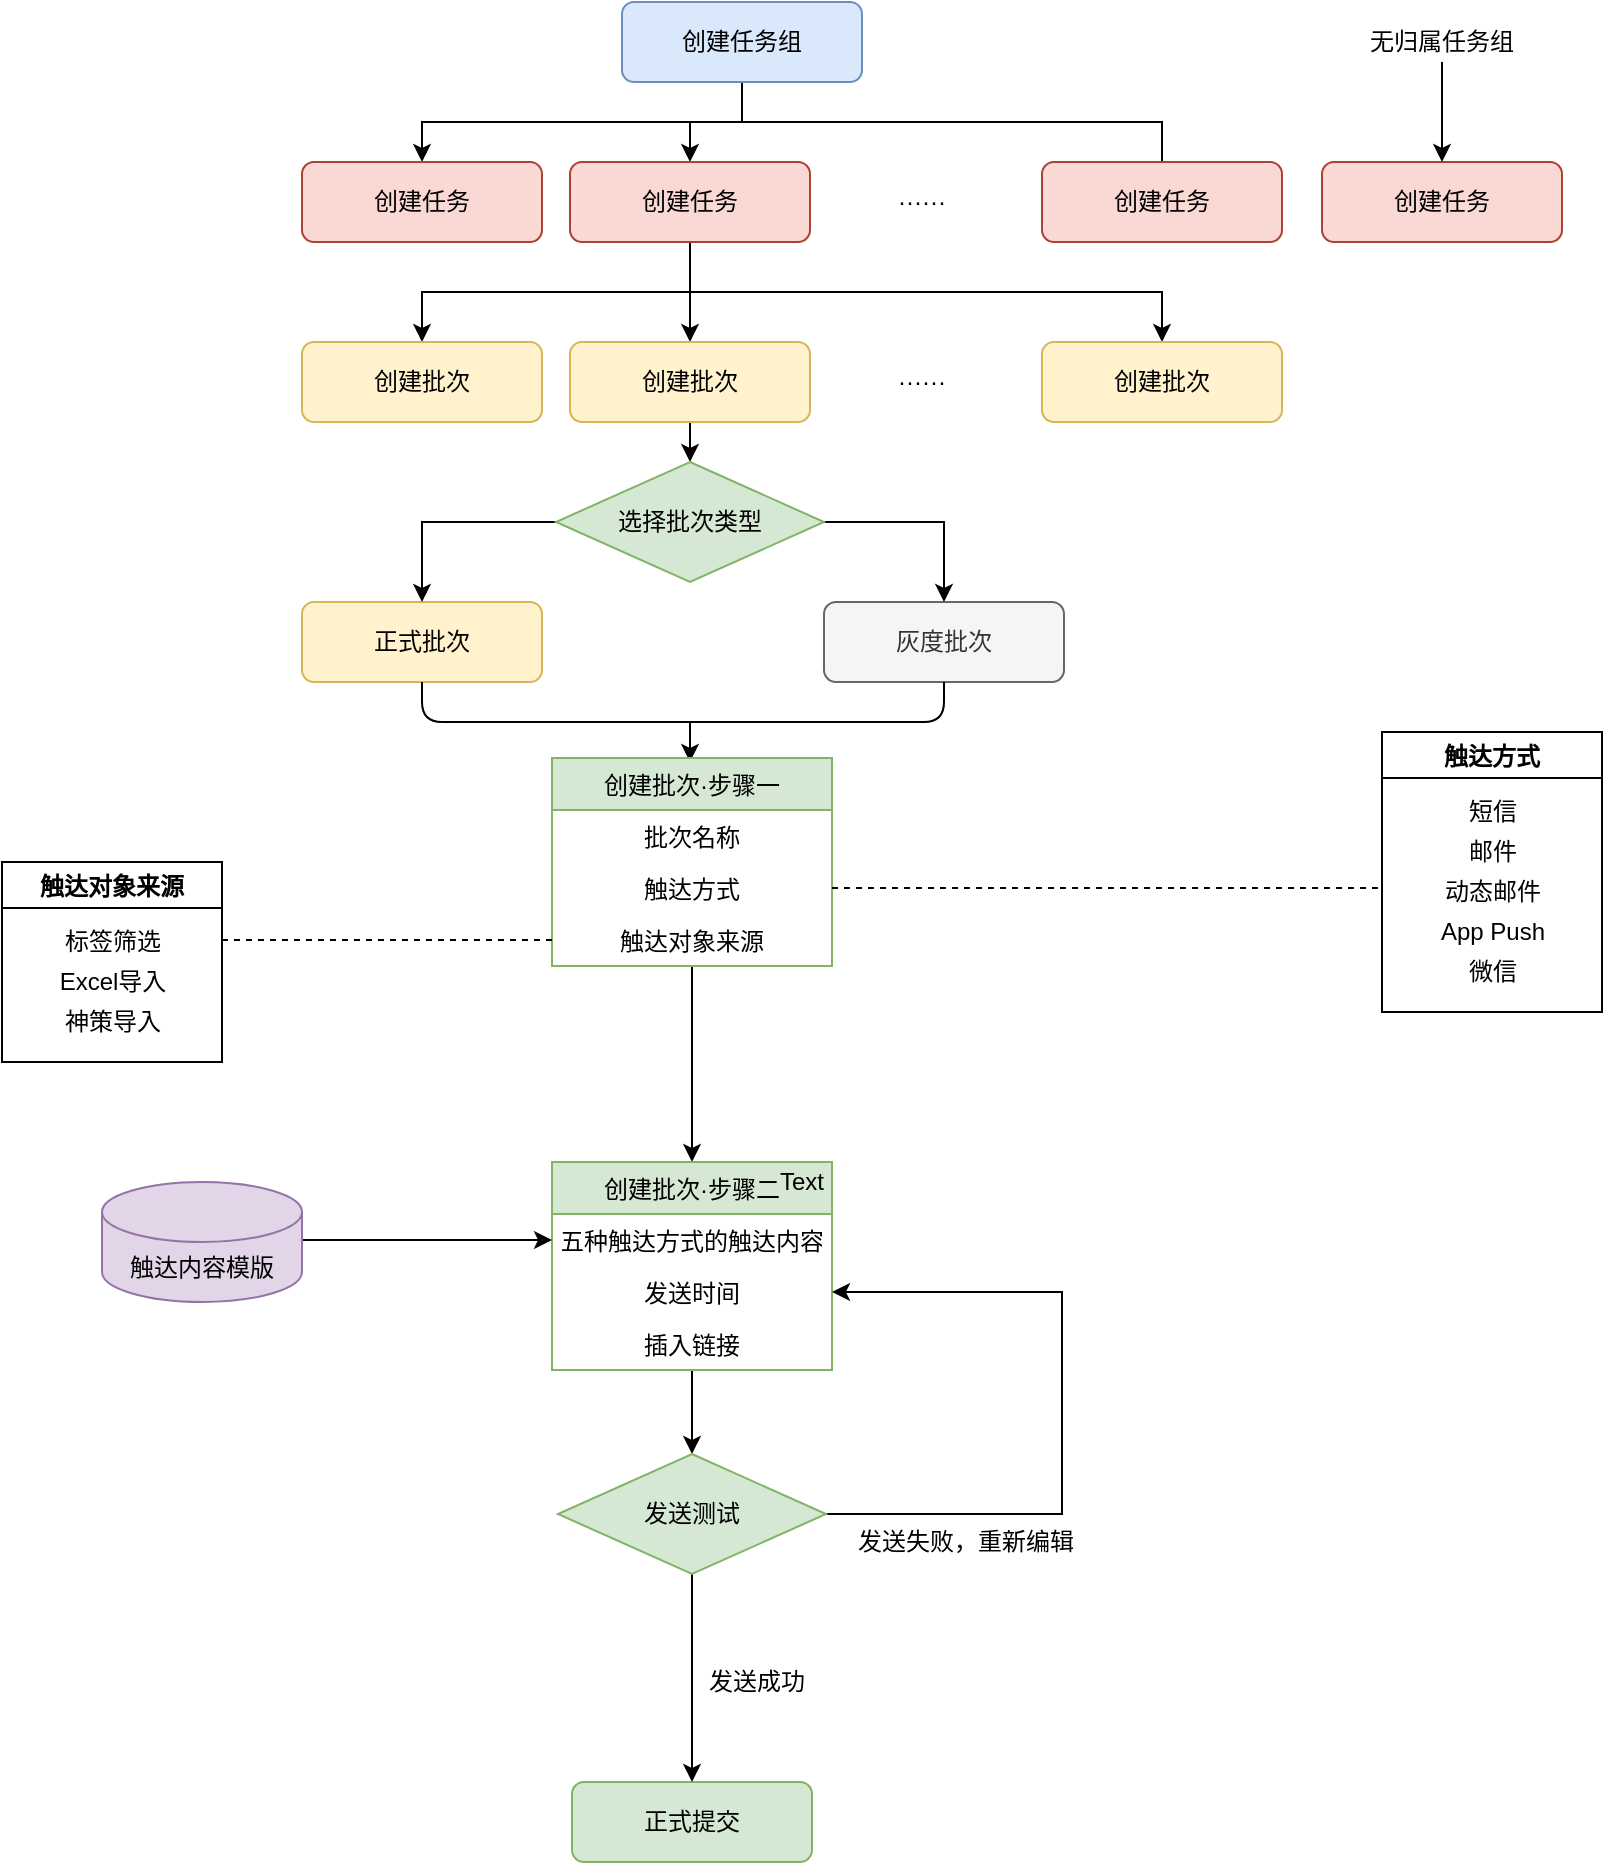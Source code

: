 <mxfile version="14.9.4" type="github">
  <diagram id="C5RBs43oDa-KdzZeNtuy" name="Page-1">
    <mxGraphModel dx="1426" dy="815" grid="1" gridSize="10" guides="1" tooltips="1" connect="1" arrows="1" fold="1" page="1" pageScale="1" pageWidth="827" pageHeight="1169" math="0" shadow="0">
      <root>
        <mxCell id="WIyWlLk6GJQsqaUBKTNV-0" />
        <mxCell id="WIyWlLk6GJQsqaUBKTNV-1" parent="WIyWlLk6GJQsqaUBKTNV-0" />
        <mxCell id="5PaKn99zVJKhvMJdUCyI-3" style="edgeStyle=orthogonalEdgeStyle;rounded=0;orthogonalLoop=1;jettySize=auto;html=1;exitX=0.5;exitY=1;exitDx=0;exitDy=0;entryX=0.5;entryY=0;entryDx=0;entryDy=0;" edge="1" parent="WIyWlLk6GJQsqaUBKTNV-1" source="WIyWlLk6GJQsqaUBKTNV-3" target="WIyWlLk6GJQsqaUBKTNV-7">
          <mxGeometry relative="1" as="geometry" />
        </mxCell>
        <mxCell id="5PaKn99zVJKhvMJdUCyI-5" style="edgeStyle=orthogonalEdgeStyle;rounded=0;orthogonalLoop=1;jettySize=auto;html=1;exitX=0.5;exitY=0;exitDx=0;exitDy=0;entryX=0.5;entryY=0;entryDx=0;entryDy=0;" edge="1" parent="WIyWlLk6GJQsqaUBKTNV-1" source="5PaKn99zVJKhvMJdUCyI-6" target="5PaKn99zVJKhvMJdUCyI-4">
          <mxGeometry relative="1" as="geometry" />
        </mxCell>
        <mxCell id="WIyWlLk6GJQsqaUBKTNV-3" value="创建任务组" style="rounded=1;whiteSpace=wrap;html=1;fontSize=12;glass=0;strokeWidth=1;shadow=0;fillColor=#dae8fc;strokeColor=#6c8ebf;" parent="WIyWlLk6GJQsqaUBKTNV-1" vertex="1">
          <mxGeometry x="320" y="80" width="120" height="40" as="geometry" />
        </mxCell>
        <mxCell id="WIyWlLk6GJQsqaUBKTNV-7" value="创建任务" style="rounded=1;whiteSpace=wrap;html=1;fontSize=12;glass=0;strokeWidth=1;shadow=0;fillColor=#fad9d5;strokeColor=#ae4132;" parent="WIyWlLk6GJQsqaUBKTNV-1" vertex="1">
          <mxGeometry x="160" y="160" width="120" height="40" as="geometry" />
        </mxCell>
        <mxCell id="5PaKn99zVJKhvMJdUCyI-16" style="edgeStyle=orthogonalEdgeStyle;rounded=0;orthogonalLoop=1;jettySize=auto;html=1;exitX=0.5;exitY=1;exitDx=0;exitDy=0;entryX=0.5;entryY=0;entryDx=0;entryDy=0;" edge="1" parent="WIyWlLk6GJQsqaUBKTNV-1" source="5PaKn99zVJKhvMJdUCyI-4" target="5PaKn99zVJKhvMJdUCyI-8">
          <mxGeometry relative="1" as="geometry" />
        </mxCell>
        <mxCell id="5PaKn99zVJKhvMJdUCyI-17" value="" style="edgeStyle=orthogonalEdgeStyle;rounded=0;orthogonalLoop=1;jettySize=auto;html=1;" edge="1" parent="WIyWlLk6GJQsqaUBKTNV-1" source="5PaKn99zVJKhvMJdUCyI-4" target="5PaKn99zVJKhvMJdUCyI-9">
          <mxGeometry relative="1" as="geometry" />
        </mxCell>
        <mxCell id="5PaKn99zVJKhvMJdUCyI-19" style="edgeStyle=orthogonalEdgeStyle;rounded=0;orthogonalLoop=1;jettySize=auto;html=1;exitX=0.5;exitY=1;exitDx=0;exitDy=0;entryX=0.5;entryY=0;entryDx=0;entryDy=0;" edge="1" parent="WIyWlLk6GJQsqaUBKTNV-1" source="5PaKn99zVJKhvMJdUCyI-4" target="5PaKn99zVJKhvMJdUCyI-10">
          <mxGeometry relative="1" as="geometry" />
        </mxCell>
        <mxCell id="5PaKn99zVJKhvMJdUCyI-4" value="创建任务" style="rounded=1;whiteSpace=wrap;html=1;fontSize=12;glass=0;strokeWidth=1;shadow=0;fillColor=#fad9d5;strokeColor=#ae4132;" vertex="1" parent="WIyWlLk6GJQsqaUBKTNV-1">
          <mxGeometry x="294" y="160" width="120" height="40" as="geometry" />
        </mxCell>
        <mxCell id="5PaKn99zVJKhvMJdUCyI-6" value="创建任务" style="rounded=1;whiteSpace=wrap;html=1;fontSize=12;glass=0;strokeWidth=1;shadow=0;fillColor=#fad9d5;strokeColor=#ae4132;" vertex="1" parent="WIyWlLk6GJQsqaUBKTNV-1">
          <mxGeometry x="530" y="160" width="120" height="40" as="geometry" />
        </mxCell>
        <mxCell id="5PaKn99zVJKhvMJdUCyI-7" value="······" style="text;html=1;align=center;verticalAlign=middle;whiteSpace=wrap;rounded=0;" vertex="1" parent="WIyWlLk6GJQsqaUBKTNV-1">
          <mxGeometry x="450" y="170" width="40" height="20" as="geometry" />
        </mxCell>
        <mxCell id="5PaKn99zVJKhvMJdUCyI-8" value="创建批次" style="rounded=1;whiteSpace=wrap;html=1;fontSize=12;glass=0;strokeWidth=1;shadow=0;fillColor=#fff2cc;strokeColor=#d6b656;" vertex="1" parent="WIyWlLk6GJQsqaUBKTNV-1">
          <mxGeometry x="160" y="250" width="120" height="40" as="geometry" />
        </mxCell>
        <mxCell id="5PaKn99zVJKhvMJdUCyI-29" style="edgeStyle=orthogonalEdgeStyle;rounded=0;orthogonalLoop=1;jettySize=auto;html=1;exitX=0.5;exitY=1;exitDx=0;exitDy=0;entryX=0.5;entryY=0;entryDx=0;entryDy=0;" edge="1" parent="WIyWlLk6GJQsqaUBKTNV-1" source="5PaKn99zVJKhvMJdUCyI-9" target="5PaKn99zVJKhvMJdUCyI-28">
          <mxGeometry relative="1" as="geometry" />
        </mxCell>
        <mxCell id="5PaKn99zVJKhvMJdUCyI-9" value="创建批次" style="rounded=1;whiteSpace=wrap;html=1;fontSize=12;glass=0;strokeWidth=1;shadow=0;fillColor=#fff2cc;strokeColor=#d6b656;" vertex="1" parent="WIyWlLk6GJQsqaUBKTNV-1">
          <mxGeometry x="294" y="250" width="120" height="40" as="geometry" />
        </mxCell>
        <mxCell id="5PaKn99zVJKhvMJdUCyI-10" value="创建批次" style="rounded=1;whiteSpace=wrap;html=1;fontSize=12;glass=0;strokeWidth=1;shadow=0;fillColor=#fff2cc;strokeColor=#d6b656;" vertex="1" parent="WIyWlLk6GJQsqaUBKTNV-1">
          <mxGeometry x="530" y="250" width="120" height="40" as="geometry" />
        </mxCell>
        <mxCell id="5PaKn99zVJKhvMJdUCyI-11" value="······" style="text;html=1;align=center;verticalAlign=middle;whiteSpace=wrap;rounded=0;" vertex="1" parent="WIyWlLk6GJQsqaUBKTNV-1">
          <mxGeometry x="450" y="260" width="40" height="20" as="geometry" />
        </mxCell>
        <mxCell id="5PaKn99zVJKhvMJdUCyI-20" value="创建任务" style="rounded=1;whiteSpace=wrap;html=1;fontSize=12;glass=0;strokeWidth=1;shadow=0;fillColor=#fad9d5;strokeColor=#ae4132;" vertex="1" parent="WIyWlLk6GJQsqaUBKTNV-1">
          <mxGeometry x="670" y="160" width="120" height="40" as="geometry" />
        </mxCell>
        <mxCell id="5PaKn99zVJKhvMJdUCyI-22" style="edgeStyle=orthogonalEdgeStyle;rounded=0;orthogonalLoop=1;jettySize=auto;html=1;exitX=0.5;exitY=1;exitDx=0;exitDy=0;entryX=0.5;entryY=0;entryDx=0;entryDy=0;" edge="1" parent="WIyWlLk6GJQsqaUBKTNV-1" source="5PaKn99zVJKhvMJdUCyI-21" target="5PaKn99zVJKhvMJdUCyI-20">
          <mxGeometry relative="1" as="geometry" />
        </mxCell>
        <mxCell id="5PaKn99zVJKhvMJdUCyI-21" value="无归属任务组" style="text;html=1;align=center;verticalAlign=middle;whiteSpace=wrap;rounded=0;" vertex="1" parent="WIyWlLk6GJQsqaUBKTNV-1">
          <mxGeometry x="680" y="90" width="100" height="20" as="geometry" />
        </mxCell>
        <mxCell id="5PaKn99zVJKhvMJdUCyI-23" value="正式批次" style="rounded=1;whiteSpace=wrap;html=1;fontSize=12;glass=0;strokeWidth=1;shadow=0;fillColor=#fff2cc;strokeColor=#d6b656;" vertex="1" parent="WIyWlLk6GJQsqaUBKTNV-1">
          <mxGeometry x="160" y="380" width="120" height="40" as="geometry" />
        </mxCell>
        <mxCell id="5PaKn99zVJKhvMJdUCyI-24" value="灰度批次" style="rounded=1;whiteSpace=wrap;html=1;fontSize=12;glass=0;strokeWidth=1;shadow=0;fillColor=#f5f5f5;strokeColor=#666666;fontColor=#333333;" vertex="1" parent="WIyWlLk6GJQsqaUBKTNV-1">
          <mxGeometry x="421" y="380" width="120" height="40" as="geometry" />
        </mxCell>
        <mxCell id="5PaKn99zVJKhvMJdUCyI-30" style="edgeStyle=orthogonalEdgeStyle;rounded=0;orthogonalLoop=1;jettySize=auto;html=1;exitX=0;exitY=0.5;exitDx=0;exitDy=0;entryX=0.5;entryY=0;entryDx=0;entryDy=0;" edge="1" parent="WIyWlLk6GJQsqaUBKTNV-1" source="5PaKn99zVJKhvMJdUCyI-28" target="5PaKn99zVJKhvMJdUCyI-23">
          <mxGeometry relative="1" as="geometry" />
        </mxCell>
        <mxCell id="5PaKn99zVJKhvMJdUCyI-31" style="edgeStyle=orthogonalEdgeStyle;rounded=0;orthogonalLoop=1;jettySize=auto;html=1;exitX=1;exitY=0.5;exitDx=0;exitDy=0;entryX=0.5;entryY=0;entryDx=0;entryDy=0;" edge="1" parent="WIyWlLk6GJQsqaUBKTNV-1" source="5PaKn99zVJKhvMJdUCyI-28" target="5PaKn99zVJKhvMJdUCyI-24">
          <mxGeometry relative="1" as="geometry" />
        </mxCell>
        <mxCell id="5PaKn99zVJKhvMJdUCyI-28" value="选择批次类型" style="rhombus;whiteSpace=wrap;html=1;fillColor=#d5e8d4;strokeColor=#82b366;" vertex="1" parent="WIyWlLk6GJQsqaUBKTNV-1">
          <mxGeometry x="287" y="310" width="134" height="60" as="geometry" />
        </mxCell>
        <mxCell id="5PaKn99zVJKhvMJdUCyI-35" value="" style="endArrow=none;html=1;exitX=0.5;exitY=1;exitDx=0;exitDy=0;entryX=0.5;entryY=1;entryDx=0;entryDy=0;" edge="1" parent="WIyWlLk6GJQsqaUBKTNV-1" source="5PaKn99zVJKhvMJdUCyI-23" target="5PaKn99zVJKhvMJdUCyI-24">
          <mxGeometry width="50" height="50" relative="1" as="geometry">
            <mxPoint x="390" y="410" as="sourcePoint" />
            <mxPoint x="440" y="360" as="targetPoint" />
            <Array as="points">
              <mxPoint x="220" y="440" />
              <mxPoint x="481" y="440" />
            </Array>
          </mxGeometry>
        </mxCell>
        <mxCell id="5PaKn99zVJKhvMJdUCyI-37" value="" style="endArrow=classic;html=1;entryX=0.5;entryY=0;entryDx=0;entryDy=0;" edge="1" parent="WIyWlLk6GJQsqaUBKTNV-1">
          <mxGeometry width="50" height="50" relative="1" as="geometry">
            <mxPoint x="354" y="440" as="sourcePoint" />
            <mxPoint x="354" y="460" as="targetPoint" />
          </mxGeometry>
        </mxCell>
        <mxCell id="5PaKn99zVJKhvMJdUCyI-40" value="触达方式" style="swimlane;" vertex="1" parent="WIyWlLk6GJQsqaUBKTNV-1">
          <mxGeometry x="700" y="445" width="110" height="140" as="geometry" />
        </mxCell>
        <mxCell id="5PaKn99zVJKhvMJdUCyI-44" value="动态邮件" style="text;html=1;align=center;verticalAlign=middle;resizable=0;points=[];autosize=1;strokeColor=none;" vertex="1" parent="5PaKn99zVJKhvMJdUCyI-40">
          <mxGeometry x="25" y="70" width="60" height="20" as="geometry" />
        </mxCell>
        <mxCell id="5PaKn99zVJKhvMJdUCyI-42" value="短信" style="text;html=1;align=center;verticalAlign=middle;resizable=0;points=[];autosize=1;strokeColor=none;" vertex="1" parent="5PaKn99zVJKhvMJdUCyI-40">
          <mxGeometry x="35" y="30" width="40" height="20" as="geometry" />
        </mxCell>
        <mxCell id="5PaKn99zVJKhvMJdUCyI-43" value="邮件" style="text;html=1;align=center;verticalAlign=middle;resizable=0;points=[];autosize=1;strokeColor=none;" vertex="1" parent="5PaKn99zVJKhvMJdUCyI-40">
          <mxGeometry x="35" y="50" width="40" height="20" as="geometry" />
        </mxCell>
        <mxCell id="5PaKn99zVJKhvMJdUCyI-46" value="微信" style="text;html=1;align=center;verticalAlign=middle;resizable=0;points=[];autosize=1;strokeColor=none;" vertex="1" parent="5PaKn99zVJKhvMJdUCyI-40">
          <mxGeometry x="35" y="110" width="40" height="20" as="geometry" />
        </mxCell>
        <mxCell id="5PaKn99zVJKhvMJdUCyI-45" value="App Push" style="text;html=1;align=center;verticalAlign=middle;resizable=0;points=[];autosize=1;strokeColor=none;" vertex="1" parent="5PaKn99zVJKhvMJdUCyI-40">
          <mxGeometry x="20" y="90" width="70" height="20" as="geometry" />
        </mxCell>
        <mxCell id="5PaKn99zVJKhvMJdUCyI-88" style="edgeStyle=orthogonalEdgeStyle;rounded=0;orthogonalLoop=1;jettySize=auto;html=1;entryX=0.5;entryY=0;entryDx=0;entryDy=0;startArrow=none;startFill=0;endArrow=classic;endFill=1;" edge="1" parent="WIyWlLk6GJQsqaUBKTNV-1" source="5PaKn99zVJKhvMJdUCyI-51" target="5PaKn99zVJKhvMJdUCyI-82">
          <mxGeometry relative="1" as="geometry" />
        </mxCell>
        <mxCell id="5PaKn99zVJKhvMJdUCyI-51" value="创建批次·步骤一" style="swimlane;fontStyle=0;childLayout=stackLayout;horizontal=1;startSize=26;horizontalStack=0;resizeParent=1;resizeParentMax=0;resizeLast=0;collapsible=1;marginBottom=0;fillColor=#d5e8d4;strokeColor=#82b366;" vertex="1" parent="WIyWlLk6GJQsqaUBKTNV-1">
          <mxGeometry x="285" y="458" width="140" height="104" as="geometry">
            <mxRectangle x="285" y="458" width="140" height="26" as="alternateBounds" />
          </mxGeometry>
        </mxCell>
        <mxCell id="5PaKn99zVJKhvMJdUCyI-52" value="批次名称" style="text;strokeColor=none;fillColor=none;align=center;verticalAlign=top;spacingLeft=4;spacingRight=4;overflow=hidden;rotatable=0;points=[[0,0.5],[1,0.5]];portConstraint=eastwest;" vertex="1" parent="5PaKn99zVJKhvMJdUCyI-51">
          <mxGeometry y="26" width="140" height="26" as="geometry" />
        </mxCell>
        <mxCell id="5PaKn99zVJKhvMJdUCyI-53" value="触达方式" style="text;strokeColor=none;fillColor=none;align=center;verticalAlign=top;spacingLeft=4;spacingRight=4;overflow=hidden;rotatable=0;points=[[0,0.5],[1,0.5]];portConstraint=eastwest;" vertex="1" parent="5PaKn99zVJKhvMJdUCyI-51">
          <mxGeometry y="52" width="140" height="26" as="geometry" />
        </mxCell>
        <mxCell id="5PaKn99zVJKhvMJdUCyI-54" value="触达对象来源" style="text;strokeColor=none;fillColor=none;align=center;verticalAlign=top;spacingLeft=4;spacingRight=4;overflow=hidden;rotatable=0;points=[[0,0.5],[1,0.5]];portConstraint=eastwest;" vertex="1" parent="5PaKn99zVJKhvMJdUCyI-51">
          <mxGeometry y="78" width="140" height="26" as="geometry" />
        </mxCell>
        <mxCell id="5PaKn99zVJKhvMJdUCyI-59" value="触达对象来源" style="swimlane;" vertex="1" parent="WIyWlLk6GJQsqaUBKTNV-1">
          <mxGeometry x="10" y="510" width="110" height="100" as="geometry" />
        </mxCell>
        <mxCell id="5PaKn99zVJKhvMJdUCyI-60" value="神策导入" style="text;html=1;align=center;verticalAlign=middle;resizable=0;points=[];autosize=1;strokeColor=none;" vertex="1" parent="5PaKn99zVJKhvMJdUCyI-59">
          <mxGeometry x="25" y="70" width="60" height="20" as="geometry" />
        </mxCell>
        <mxCell id="5PaKn99zVJKhvMJdUCyI-61" value="标签筛选" style="text;html=1;align=center;verticalAlign=middle;resizable=0;points=[];autosize=1;strokeColor=none;" vertex="1" parent="5PaKn99zVJKhvMJdUCyI-59">
          <mxGeometry x="25" y="30" width="60" height="20" as="geometry" />
        </mxCell>
        <mxCell id="5PaKn99zVJKhvMJdUCyI-62" value="Excel导入" style="text;html=1;align=center;verticalAlign=middle;resizable=0;points=[];autosize=1;strokeColor=none;" vertex="1" parent="5PaKn99zVJKhvMJdUCyI-59">
          <mxGeometry x="20" y="50" width="70" height="20" as="geometry" />
        </mxCell>
        <mxCell id="5PaKn99zVJKhvMJdUCyI-69" style="edgeStyle=orthogonalEdgeStyle;rounded=0;orthogonalLoop=1;jettySize=auto;html=1;dashed=1;startArrow=none;startFill=0;endArrow=none;endFill=0;" edge="1" parent="WIyWlLk6GJQsqaUBKTNV-1" source="5PaKn99zVJKhvMJdUCyI-54">
          <mxGeometry relative="1" as="geometry">
            <mxPoint x="120" y="549" as="targetPoint" />
          </mxGeometry>
        </mxCell>
        <mxCell id="5PaKn99zVJKhvMJdUCyI-70" style="edgeStyle=orthogonalEdgeStyle;rounded=0;orthogonalLoop=1;jettySize=auto;html=1;dashed=1;startArrow=none;startFill=0;endArrow=none;endFill=0;" edge="1" parent="WIyWlLk6GJQsqaUBKTNV-1" source="5PaKn99zVJKhvMJdUCyI-53">
          <mxGeometry relative="1" as="geometry">
            <mxPoint x="700" y="523" as="targetPoint" />
          </mxGeometry>
        </mxCell>
        <mxCell id="5PaKn99zVJKhvMJdUCyI-93" style="edgeStyle=orthogonalEdgeStyle;rounded=0;orthogonalLoop=1;jettySize=auto;html=1;entryX=0.5;entryY=0;entryDx=0;entryDy=0;startArrow=none;startFill=0;endArrow=classic;endFill=1;" edge="1" parent="WIyWlLk6GJQsqaUBKTNV-1" source="5PaKn99zVJKhvMJdUCyI-82">
          <mxGeometry relative="1" as="geometry">
            <mxPoint x="355" y="806" as="targetPoint" />
          </mxGeometry>
        </mxCell>
        <mxCell id="5PaKn99zVJKhvMJdUCyI-82" value="创建批次·步骤二" style="swimlane;fontStyle=0;childLayout=stackLayout;horizontal=1;startSize=26;horizontalStack=0;resizeParent=1;resizeParentMax=0;resizeLast=0;collapsible=1;marginBottom=0;fillColor=#d5e8d4;strokeColor=#82b366;" vertex="1" parent="WIyWlLk6GJQsqaUBKTNV-1">
          <mxGeometry x="285" y="660" width="140" height="104" as="geometry">
            <mxRectangle x="285" y="458" width="140" height="26" as="alternateBounds" />
          </mxGeometry>
        </mxCell>
        <mxCell id="5PaKn99zVJKhvMJdUCyI-83" value="五种触达方式的触达内容" style="text;strokeColor=none;fillColor=none;align=center;verticalAlign=top;spacingLeft=4;spacingRight=4;overflow=hidden;rotatable=0;points=[[0,0.5],[1,0.5]];portConstraint=eastwest;" vertex="1" parent="5PaKn99zVJKhvMJdUCyI-82">
          <mxGeometry y="26" width="140" height="26" as="geometry" />
        </mxCell>
        <mxCell id="5PaKn99zVJKhvMJdUCyI-94" value="发送时间" style="text;strokeColor=none;fillColor=none;align=center;verticalAlign=top;spacingLeft=4;spacingRight=4;overflow=hidden;rotatable=0;points=[[0,0.5],[1,0.5]];portConstraint=eastwest;" vertex="1" parent="5PaKn99zVJKhvMJdUCyI-82">
          <mxGeometry y="52" width="140" height="26" as="geometry" />
        </mxCell>
        <mxCell id="5PaKn99zVJKhvMJdUCyI-95" value="插入链接" style="text;strokeColor=none;fillColor=none;align=center;verticalAlign=top;spacingLeft=4;spacingRight=4;overflow=hidden;rotatable=0;points=[[0,0.5],[1,0.5]];portConstraint=eastwest;" vertex="1" parent="5PaKn99zVJKhvMJdUCyI-82">
          <mxGeometry y="78" width="140" height="26" as="geometry" />
        </mxCell>
        <mxCell id="5PaKn99zVJKhvMJdUCyI-97" style="edgeStyle=orthogonalEdgeStyle;rounded=0;orthogonalLoop=1;jettySize=auto;html=1;startArrow=none;startFill=0;endArrow=classic;endFill=1;" edge="1" parent="WIyWlLk6GJQsqaUBKTNV-1" source="5PaKn99zVJKhvMJdUCyI-86">
          <mxGeometry relative="1" as="geometry">
            <mxPoint x="285" y="699" as="targetPoint" />
            <Array as="points">
              <mxPoint x="180" y="699" />
              <mxPoint x="180" y="699" />
            </Array>
          </mxGeometry>
        </mxCell>
        <mxCell id="5PaKn99zVJKhvMJdUCyI-86" value="触达内容模版" style="shape=cylinder3;whiteSpace=wrap;html=1;boundedLbl=1;backgroundOutline=1;size=15;align=center;fillColor=#e1d5e7;strokeColor=#9673a6;" vertex="1" parent="WIyWlLk6GJQsqaUBKTNV-1">
          <mxGeometry x="60" y="670" width="100" height="60" as="geometry" />
        </mxCell>
        <mxCell id="5PaKn99zVJKhvMJdUCyI-98" value="正式提交" style="rounded=1;whiteSpace=wrap;html=1;fontSize=12;glass=0;strokeWidth=1;shadow=0;fillColor=#d5e8d4;strokeColor=#82b366;" vertex="1" parent="WIyWlLk6GJQsqaUBKTNV-1">
          <mxGeometry x="295" y="970" width="120" height="40" as="geometry" />
        </mxCell>
        <mxCell id="5PaKn99zVJKhvMJdUCyI-103" value="" style="edgeStyle=orthogonalEdgeStyle;rounded=0;orthogonalLoop=1;jettySize=auto;html=1;startArrow=none;startFill=0;endArrow=classic;endFill=1;" edge="1" parent="WIyWlLk6GJQsqaUBKTNV-1" source="5PaKn99zVJKhvMJdUCyI-101" target="5PaKn99zVJKhvMJdUCyI-98">
          <mxGeometry relative="1" as="geometry" />
        </mxCell>
        <mxCell id="5PaKn99zVJKhvMJdUCyI-104" style="edgeStyle=orthogonalEdgeStyle;rounded=0;orthogonalLoop=1;jettySize=auto;html=1;exitX=1;exitY=0.5;exitDx=0;exitDy=0;entryX=1;entryY=0.5;entryDx=0;entryDy=0;startArrow=none;startFill=0;endArrow=classic;endFill=1;" edge="1" parent="WIyWlLk6GJQsqaUBKTNV-1" source="5PaKn99zVJKhvMJdUCyI-101" target="5PaKn99zVJKhvMJdUCyI-94">
          <mxGeometry relative="1" as="geometry">
            <Array as="points">
              <mxPoint x="540" y="836" />
              <mxPoint x="540" y="725" />
            </Array>
          </mxGeometry>
        </mxCell>
        <mxCell id="5PaKn99zVJKhvMJdUCyI-101" value="发送测试" style="rhombus;whiteSpace=wrap;html=1;fillColor=#d5e8d4;strokeColor=#82b366;" vertex="1" parent="WIyWlLk6GJQsqaUBKTNV-1">
          <mxGeometry x="288" y="806" width="134" height="60" as="geometry" />
        </mxCell>
        <mxCell id="5PaKn99zVJKhvMJdUCyI-105" value="Text" style="text;html=1;strokeColor=none;fillColor=none;align=center;verticalAlign=middle;whiteSpace=wrap;rounded=0;" vertex="1" parent="WIyWlLk6GJQsqaUBKTNV-1">
          <mxGeometry x="390" y="660" width="40" height="20" as="geometry" />
        </mxCell>
        <mxCell id="5PaKn99zVJKhvMJdUCyI-106" value="发送失败，重新编辑" style="text;html=1;strokeColor=none;fillColor=none;align=center;verticalAlign=middle;whiteSpace=wrap;rounded=0;" vertex="1" parent="WIyWlLk6GJQsqaUBKTNV-1">
          <mxGeometry x="425" y="840" width="134" height="20" as="geometry" />
        </mxCell>
        <mxCell id="5PaKn99zVJKhvMJdUCyI-107" value="发送成功" style="text;html=1;strokeColor=none;fillColor=none;align=center;verticalAlign=middle;whiteSpace=wrap;rounded=0;" vertex="1" parent="WIyWlLk6GJQsqaUBKTNV-1">
          <mxGeometry x="361" y="910" width="53" height="20" as="geometry" />
        </mxCell>
      </root>
    </mxGraphModel>
  </diagram>
</mxfile>
